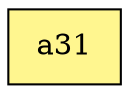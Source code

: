 digraph G {
rankdir=BT;ranksep="2.0";
"a31" [shape=record,fillcolor=khaki1,style=filled,label="{a31}"];
}